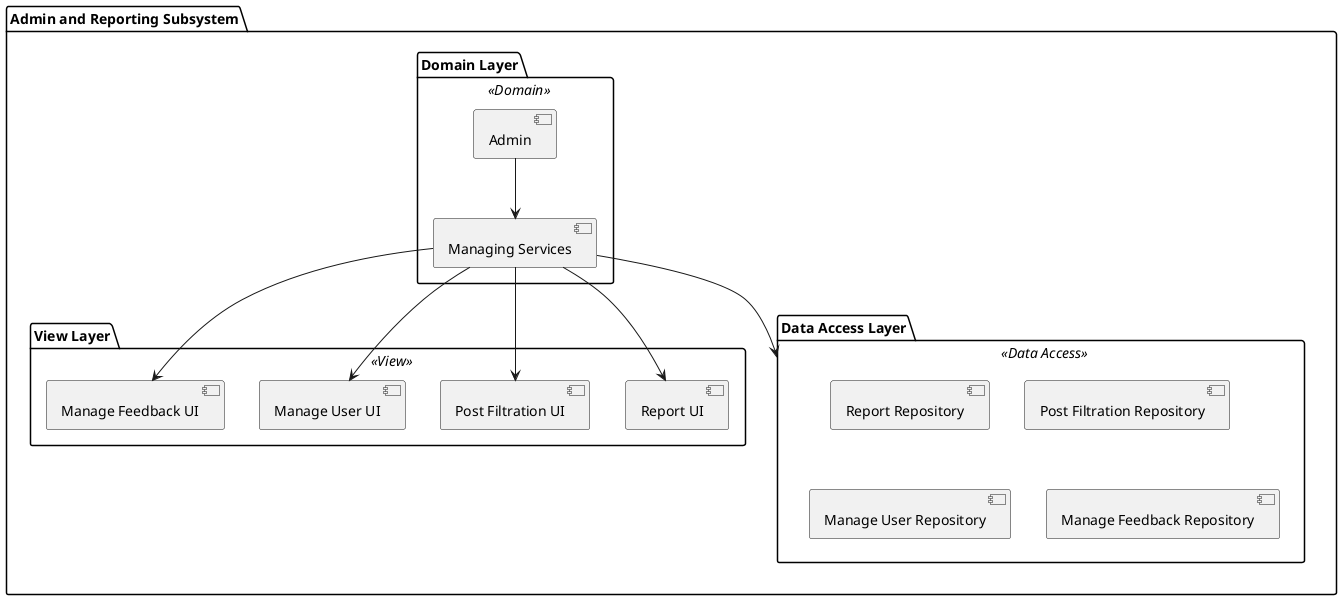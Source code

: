 @startuml admin_and_reporting_package_diagram

package "Admin and Reporting Subsystem"{
  package "Domain Layer" <<Domain>> {
    [Admin]
    [Managing Services]
}

  package "View Layer" <<View>> {
    [Report UI]
    [Post Filtration UI]
    [Manage User UI]
    [Manage Feedback UI]
}
  
  package "Data Access Layer" <<Data Access>> {
    [Report Repository]
    [Post Filtration Repository]
    [Manage User Repository]
    [Manage Feedback Repository]
  }


[Admin] --> [Managing Services]
[Managing Services] --> [Post Filtration UI]
[Managing Services] --> [Manage User UI]
[Managing Services] --> [Report UI]
[Managing Services] --> [Manage Feedback UI]
[Managing Services] --> "Data Access Layer"

@enduml